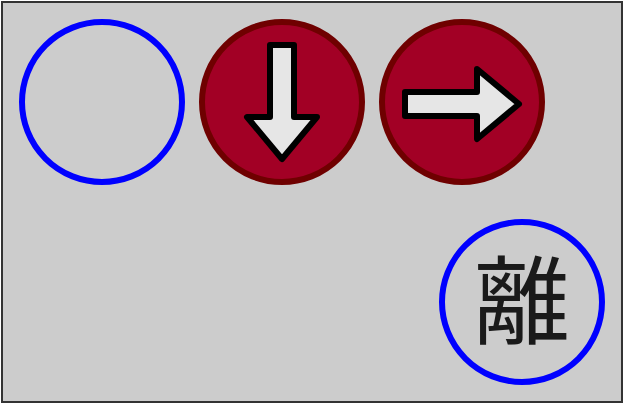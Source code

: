 <mxfile>
    <diagram id="w-7CJyka5zCctE4Li5eL" name="Page-1">
        <mxGraphModel dx="1581" dy="715" grid="1" gridSize="10" guides="1" tooltips="1" connect="1" arrows="1" fold="1" page="1" pageScale="1" pageWidth="850" pageHeight="1100" math="0" shadow="0">
            <root>
                <mxCell id="0"/>
                <mxCell id="1" parent="0"/>
                <mxCell id="28" value="" style="rounded=0;whiteSpace=wrap;html=1;fillColor=#CCCCCC;strokeColor=#333333;" vertex="1" parent="1">
                    <mxGeometry x="110" y="150" width="310" height="200" as="geometry"/>
                </mxCell>
                <mxCell id="9" value="" style="group;rotation=-180;" parent="1" vertex="1" connectable="0">
                    <mxGeometry x="300" y="160" width="80" height="80" as="geometry"/>
                </mxCell>
                <mxCell id="10" value="" style="ellipse;whiteSpace=wrap;html=1;aspect=fixed;strokeWidth=3;fillColor=#a20025;fontColor=#ffffff;strokeColor=#6F0000;rotation=-180;" parent="9" vertex="1">
                    <mxGeometry width="80" height="80" as="geometry"/>
                </mxCell>
                <mxCell id="11" value="" style="shape=flexArrow;endArrow=classic;html=1;strokeWidth=3;strokeColor=default;fillColor=#E6E6E6;" parent="9" edge="1">
                    <mxGeometry width="50" height="50" relative="1" as="geometry">
                        <mxPoint x="10" y="41" as="sourcePoint"/>
                        <mxPoint x="70" y="41" as="targetPoint"/>
                    </mxGeometry>
                </mxCell>
                <mxCell id="15" value="" style="group;rotation=-90;" parent="1" vertex="1" connectable="0">
                    <mxGeometry x="210" y="160" width="80" height="80" as="geometry"/>
                </mxCell>
                <mxCell id="16" value="" style="ellipse;whiteSpace=wrap;html=1;aspect=fixed;strokeWidth=3;fillColor=#a20025;fontColor=#ffffff;strokeColor=#6F0000;rotation=-90;" parent="15" vertex="1">
                    <mxGeometry width="80" height="80" as="geometry"/>
                </mxCell>
                <mxCell id="17" value="" style="shape=flexArrow;endArrow=classic;html=1;strokeWidth=3;strokeColor=default;fillColor=#E6E6E6;" parent="15" edge="1">
                    <mxGeometry width="50" height="50" relative="1" as="geometry">
                        <mxPoint x="40" y="10" as="sourcePoint"/>
                        <mxPoint x="40" y="70" as="targetPoint"/>
                    </mxGeometry>
                </mxCell>
                <mxCell id="24" value="" style="ellipse;whiteSpace=wrap;html=1;aspect=fixed;strokeWidth=3;fillColor=none;strokeColor=#0000FF;" parent="1" vertex="1">
                    <mxGeometry x="120" y="160" width="80" height="80" as="geometry"/>
                </mxCell>
                <mxCell id="25" value="" style="group;fillColor=none;" parent="1" vertex="1" connectable="0">
                    <mxGeometry x="330" y="260" width="80" height="80" as="geometry"/>
                </mxCell>
                <mxCell id="26" value="" style="ellipse;whiteSpace=wrap;html=1;aspect=fixed;strokeWidth=3;fillColor=none;strokeColor=#0000FF;" parent="25" vertex="1">
                    <mxGeometry width="80" height="80" as="geometry"/>
                </mxCell>
                <mxCell id="27" value="&lt;font face=&quot;Verdana&quot; style=&quot;font-size: 48px;&quot;&gt;離&lt;br style=&quot;font-size: 48px;&quot;&gt;&lt;/font&gt;" style="text;strokeColor=none;align=center;fillColor=none;html=1;verticalAlign=middle;whiteSpace=wrap;rounded=0;fontSize=48;labelBorderColor=none;fontColor=#1A1A1A;labelBackgroundColor=none;" parent="25" vertex="1">
                    <mxGeometry y="15" width="80" height="50" as="geometry"/>
                </mxCell>
            </root>
        </mxGraphModel>
    </diagram>
</mxfile>